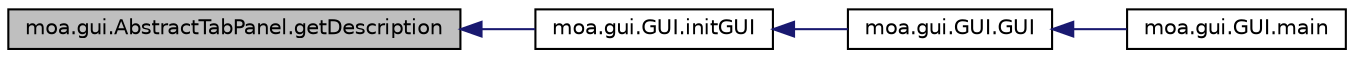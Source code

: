 digraph G
{
  edge [fontname="Helvetica",fontsize="10",labelfontname="Helvetica",labelfontsize="10"];
  node [fontname="Helvetica",fontsize="10",shape=record];
  rankdir=LR;
  Node1 [label="moa.gui.AbstractTabPanel.getDescription",height=0.2,width=0.4,color="black", fillcolor="grey75", style="filled" fontcolor="black"];
  Node1 -> Node2 [dir=back,color="midnightblue",fontsize="10",style="solid",fontname="Helvetica"];
  Node2 [label="moa.gui.GUI.initGUI",height=0.2,width=0.4,color="black", fillcolor="white", style="filled",URL="$classmoa_1_1gui_1_1GUI.html#a3b3d8d4cde2247e15107ff97135e294e"];
  Node2 -> Node3 [dir=back,color="midnightblue",fontsize="10",style="solid",fontname="Helvetica"];
  Node3 [label="moa.gui.GUI.GUI",height=0.2,width=0.4,color="black", fillcolor="white", style="filled",URL="$classmoa_1_1gui_1_1GUI.html#a8bb8936f227cf63ce162cc609f84582d"];
  Node3 -> Node4 [dir=back,color="midnightblue",fontsize="10",style="solid",fontname="Helvetica"];
  Node4 [label="moa.gui.GUI.main",height=0.2,width=0.4,color="black", fillcolor="white", style="filled",URL="$classmoa_1_1gui_1_1GUI.html#ae756d627064562810d8a9170a31e8fb5"];
}
